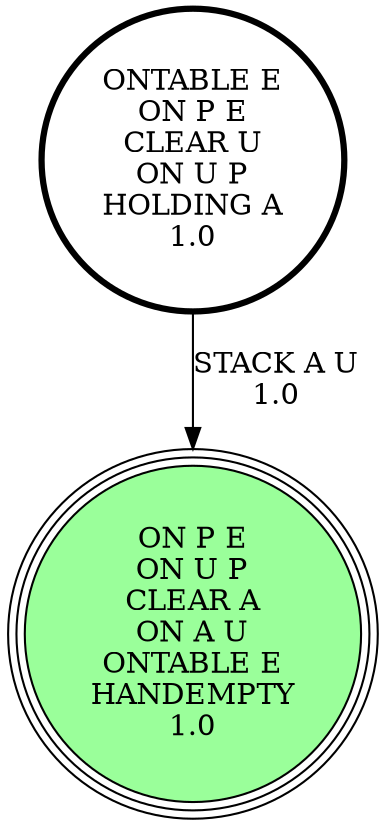 digraph {
"ONTABLE E\nON P E\nCLEAR U\nON U P\nHOLDING A\n1.0\n" -> "ON P E\nON U P\nCLEAR A\nON A U\nONTABLE E\nHANDEMPTY\n1.0\n"[label="STACK A U\n1.0\n"];
"ON P E\nON U P\nCLEAR A\nON A U\nONTABLE E\nHANDEMPTY\n1.0\n" [shape=circle, style=filled, fillcolor=palegreen1, peripheries=3];
"ONTABLE E\nON P E\nCLEAR U\nON U P\nHOLDING A\n1.0\n" [shape=circle, penwidth=3];
"ON P E\nON U P\nCLEAR A\nON A U\nONTABLE E\nHANDEMPTY\n1.0\n" [shape=circle, style=filled, fillcolor=palegreen1, peripheries=3];
}
